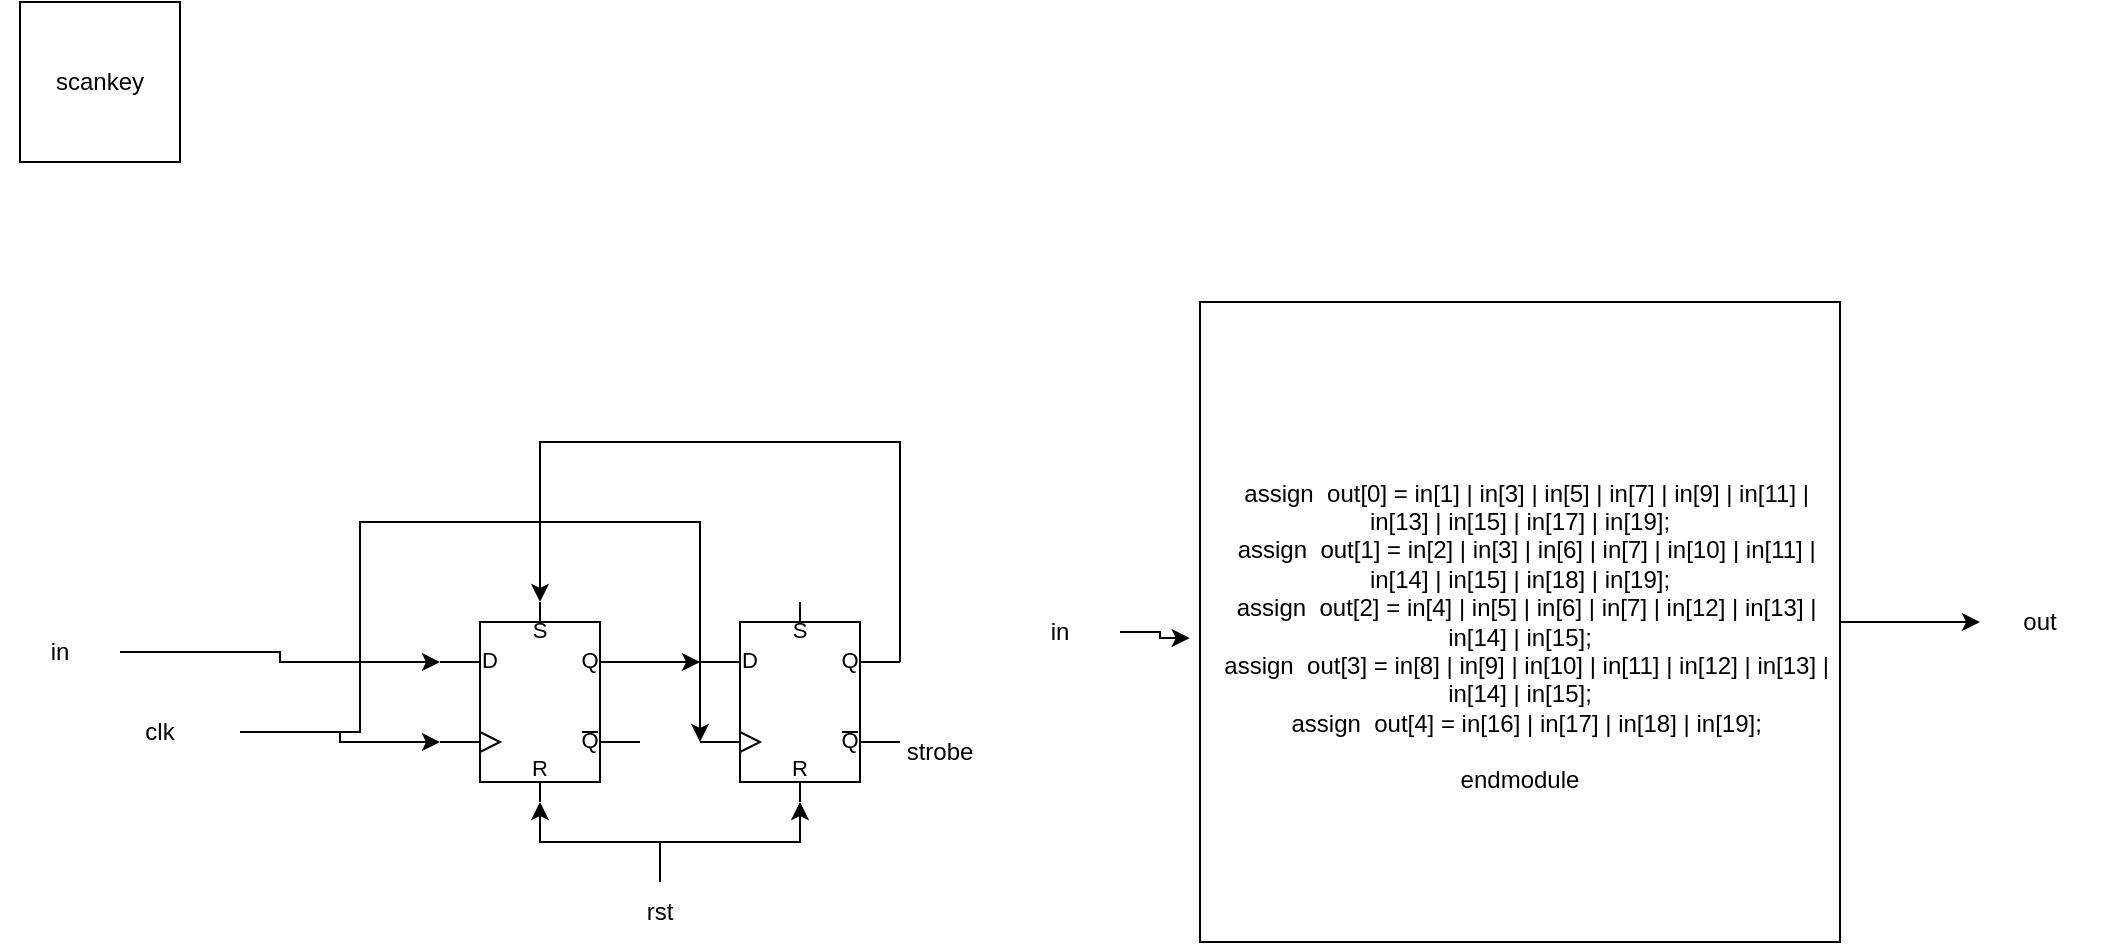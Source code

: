<mxfile version="21.1.4" type="github">
  <diagram name="Page-1" id="kjlQmZi9r37JtP8QVC5k">
    <mxGraphModel dx="1360" dy="751" grid="1" gridSize="10" guides="1" tooltips="1" connect="1" arrows="1" fold="1" page="1" pageScale="1" pageWidth="850" pageHeight="1100" math="0" shadow="0">
      <root>
        <mxCell id="0" />
        <mxCell id="1" parent="0" />
        <mxCell id="WCnC0Boj_QlMHg6JY355-2" value="scankey" style="whiteSpace=wrap;html=1;aspect=fixed;" parent="1" vertex="1">
          <mxGeometry x="30" y="20" width="80" height="80" as="geometry" />
        </mxCell>
        <mxCell id="8hKc8VmLNUhdKkdxQona-16" style="edgeStyle=orthogonalEdgeStyle;rounded=0;orthogonalLoop=1;jettySize=auto;html=1;entryX=0;entryY=0.5;entryDx=0;entryDy=0;" parent="1" source="WCnC0Boj_QlMHg6JY355-3" target="8hKc8VmLNUhdKkdxQona-14" edge="1">
          <mxGeometry relative="1" as="geometry" />
        </mxCell>
        <mxCell id="WCnC0Boj_QlMHg6JY355-3" value="&lt;br&gt;&amp;nbsp; assign&amp;nbsp; out[0] = in[1] | in[3] | in[5] | in[7] | in[9] | in[11] | in[13] | in[15] | in[17] | in[19];&lt;br&gt;&amp;nbsp; assign&amp;nbsp; out[1] = in[2] | in[3] | in[6] | in[7] | in[10] | in[11] | in[14] | in[15] | in[18] | in[19];&lt;br&gt;&amp;nbsp; assign&amp;nbsp; out[2] = in[4] | in[5] | in[6] | in[7] | in[12] | in[13] | in[14] | in[15];&lt;br&gt;&amp;nbsp; assign&amp;nbsp; out[3] = in[8] | in[9] | in[10] | in[11] | in[12] | in[13] | in[14] | in[15];&lt;br&gt;&amp;nbsp; assign&amp;nbsp; out[4] = in[16] | in[17] | in[18] | in[19];&lt;br&gt;&lt;br&gt;endmodule" style="whiteSpace=wrap;html=1;aspect=fixed;" parent="1" vertex="1">
          <mxGeometry x="620" y="170" width="320" height="320" as="geometry" />
        </mxCell>
        <mxCell id="8hKc8VmLNUhdKkdxQona-6" style="edgeStyle=orthogonalEdgeStyle;rounded=0;orthogonalLoop=1;jettySize=auto;html=1;entryX=0;entryY=0.7;entryDx=0;entryDy=0;entryPerimeter=0;" parent="1" source="Yvk9czCzsU8q3JlW-Q5b-9" target="8hKc8VmLNUhdKkdxQona-1" edge="1">
          <mxGeometry relative="1" as="geometry" />
        </mxCell>
        <mxCell id="8hKc8VmLNUhdKkdxQona-7" style="edgeStyle=orthogonalEdgeStyle;rounded=0;orthogonalLoop=1;jettySize=auto;html=1;entryX=0;entryY=0.7;entryDx=0;entryDy=0;entryPerimeter=0;" parent="1" source="Yvk9czCzsU8q3JlW-Q5b-9" target="8hKc8VmLNUhdKkdxQona-2" edge="1">
          <mxGeometry relative="1" as="geometry">
            <mxPoint x="190" y="280" as="targetPoint" />
            <Array as="points">
              <mxPoint x="200" y="385" />
              <mxPoint x="200" y="280" />
              <mxPoint x="370" y="280" />
            </Array>
          </mxGeometry>
        </mxCell>
        <mxCell id="Yvk9czCzsU8q3JlW-Q5b-9" value="clk" style="text;html=1;strokeColor=none;fillColor=none;align=center;verticalAlign=middle;whiteSpace=wrap;rounded=0;" parent="1" vertex="1">
          <mxGeometry x="60" y="370" width="80" height="30" as="geometry" />
        </mxCell>
        <mxCell id="8hKc8VmLNUhdKkdxQona-4" style="edgeStyle=orthogonalEdgeStyle;rounded=0;orthogonalLoop=1;jettySize=auto;html=1;entryX=0.5;entryY=1;entryDx=0;entryDy=0;entryPerimeter=0;" parent="1" source="Yvk9czCzsU8q3JlW-Q5b-10" target="8hKc8VmLNUhdKkdxQona-2" edge="1">
          <mxGeometry relative="1" as="geometry">
            <mxPoint x="420" y="430" as="targetPoint" />
          </mxGeometry>
        </mxCell>
        <mxCell id="8hKc8VmLNUhdKkdxQona-5" style="edgeStyle=orthogonalEdgeStyle;rounded=0;orthogonalLoop=1;jettySize=auto;html=1;entryX=0.5;entryY=1;entryDx=0;entryDy=0;entryPerimeter=0;" parent="1" source="Yvk9czCzsU8q3JlW-Q5b-10" target="8hKc8VmLNUhdKkdxQona-1" edge="1">
          <mxGeometry relative="1" as="geometry" />
        </mxCell>
        <mxCell id="Yvk9czCzsU8q3JlW-Q5b-10" value="rst" style="text;html=1;strokeColor=none;fillColor=none;align=center;verticalAlign=middle;whiteSpace=wrap;rounded=0;" parent="1" vertex="1">
          <mxGeometry x="320" y="460" width="60" height="30" as="geometry" />
        </mxCell>
        <mxCell id="8hKc8VmLNUhdKkdxQona-10" style="edgeStyle=orthogonalEdgeStyle;rounded=0;orthogonalLoop=1;jettySize=auto;html=1;entryX=0;entryY=0.3;entryDx=0;entryDy=0;entryPerimeter=0;" parent="1" source="Yvk9czCzsU8q3JlW-Q5b-11" target="8hKc8VmLNUhdKkdxQona-1" edge="1">
          <mxGeometry relative="1" as="geometry" />
        </mxCell>
        <mxCell id="Yvk9czCzsU8q3JlW-Q5b-11" value="in" style="text;html=1;strokeColor=none;fillColor=none;align=center;verticalAlign=middle;whiteSpace=wrap;rounded=0;" parent="1" vertex="1">
          <mxGeometry x="20" y="330" width="60" height="30" as="geometry" />
        </mxCell>
        <mxCell id="Yvk9czCzsU8q3JlW-Q5b-12" value="&lt;div&gt;strobe&lt;/div&gt;" style="text;html=1;strokeColor=none;fillColor=none;align=center;verticalAlign=middle;whiteSpace=wrap;rounded=0;" parent="1" vertex="1">
          <mxGeometry x="460" y="380" width="60" height="30" as="geometry" />
        </mxCell>
        <mxCell id="8hKc8VmLNUhdKkdxQona-3" style="edgeStyle=orthogonalEdgeStyle;rounded=0;orthogonalLoop=1;jettySize=auto;html=1;exitX=1;exitY=0.3;exitDx=0;exitDy=0;exitPerimeter=0;entryX=0;entryY=0.3;entryDx=0;entryDy=0;entryPerimeter=0;" parent="1" source="8hKc8VmLNUhdKkdxQona-1" target="8hKc8VmLNUhdKkdxQona-2" edge="1">
          <mxGeometry relative="1" as="geometry" />
        </mxCell>
        <mxCell id="8hKc8VmLNUhdKkdxQona-1" value="" style="verticalLabelPosition=bottom;shadow=0;dashed=0;align=center;html=1;verticalAlign=top;shape=mxgraph.electrical.logic_gates.d_type_rs_flip-flop;" parent="1" vertex="1">
          <mxGeometry x="240" y="320" width="100" height="100" as="geometry" />
        </mxCell>
        <mxCell id="8hKc8VmLNUhdKkdxQona-2" value="" style="verticalLabelPosition=bottom;shadow=0;dashed=0;align=center;html=1;verticalAlign=top;shape=mxgraph.electrical.logic_gates.d_type_rs_flip-flop;" parent="1" vertex="1">
          <mxGeometry x="370" y="320" width="100" height="100" as="geometry" />
        </mxCell>
        <mxCell id="8hKc8VmLNUhdKkdxQona-11" value="" style="endArrow=classic;html=1;rounded=0;exitX=1;exitY=0.3;exitDx=0;exitDy=0;exitPerimeter=0;entryX=0.5;entryY=0;entryDx=0;entryDy=0;entryPerimeter=0;" parent="1" source="8hKc8VmLNUhdKkdxQona-2" target="8hKc8VmLNUhdKkdxQona-1" edge="1">
          <mxGeometry width="50" height="50" relative="1" as="geometry">
            <mxPoint x="400" y="320" as="sourcePoint" />
            <mxPoint x="470" y="260" as="targetPoint" />
            <Array as="points">
              <mxPoint x="470" y="240" />
              <mxPoint x="290" y="240" />
            </Array>
          </mxGeometry>
        </mxCell>
        <mxCell id="8hKc8VmLNUhdKkdxQona-13" style="edgeStyle=orthogonalEdgeStyle;rounded=0;orthogonalLoop=1;jettySize=auto;html=1;entryX=-0.016;entryY=0.525;entryDx=0;entryDy=0;entryPerimeter=0;" parent="1" source="8hKc8VmLNUhdKkdxQona-12" target="WCnC0Boj_QlMHg6JY355-3" edge="1">
          <mxGeometry relative="1" as="geometry" />
        </mxCell>
        <mxCell id="8hKc8VmLNUhdKkdxQona-12" value="&lt;div&gt;in&lt;/div&gt;" style="text;html=1;strokeColor=none;fillColor=none;align=center;verticalAlign=middle;whiteSpace=wrap;rounded=0;" parent="1" vertex="1">
          <mxGeometry x="520" y="320" width="60" height="30" as="geometry" />
        </mxCell>
        <mxCell id="8hKc8VmLNUhdKkdxQona-14" value="&lt;div&gt;out&lt;/div&gt;" style="text;html=1;strokeColor=none;fillColor=none;align=center;verticalAlign=middle;whiteSpace=wrap;rounded=0;" parent="1" vertex="1">
          <mxGeometry x="1010" y="315" width="60" height="30" as="geometry" />
        </mxCell>
      </root>
    </mxGraphModel>
  </diagram>
</mxfile>
